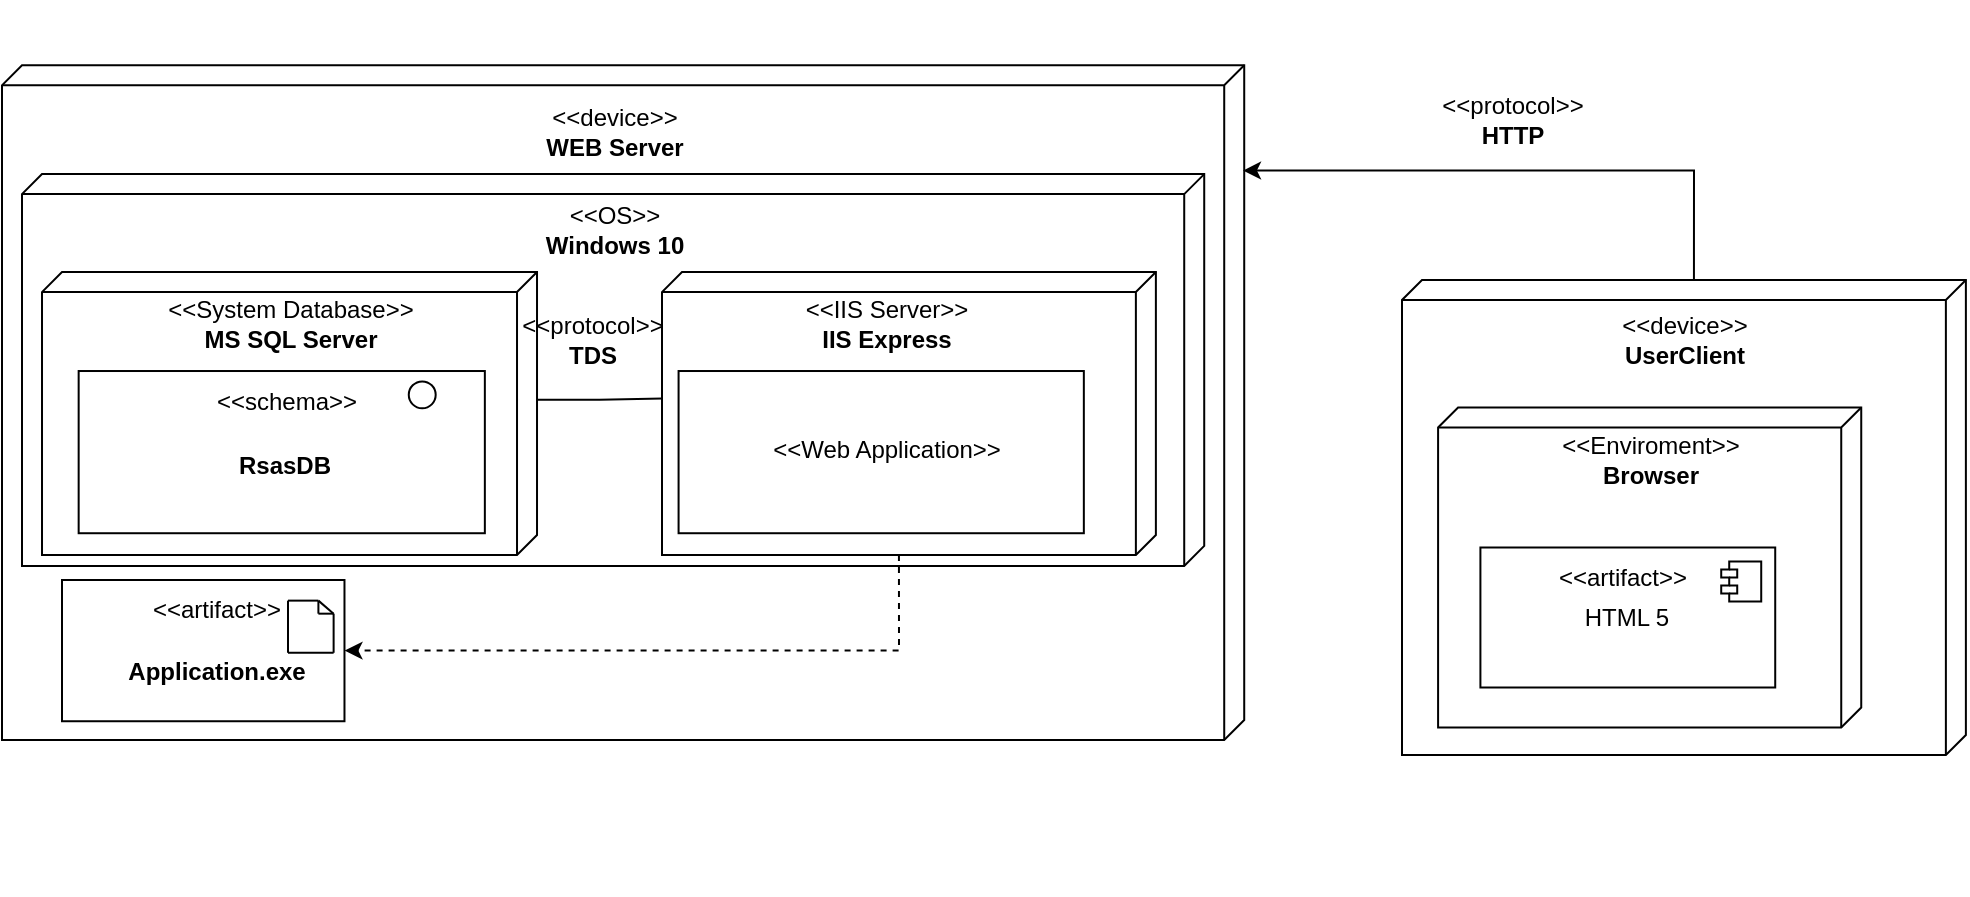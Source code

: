 <mxfile version="27.0.6" pages="2">
  <diagram name="A1" id="ww0GI8a_yRvkSW1stwAW">
    <mxGraphModel dx="1783" dy="2593" grid="1" gridSize="10" guides="1" tooltips="1" connect="1" arrows="1" fold="1" page="1" pageScale="1" pageWidth="2336" pageHeight="1654" math="0" shadow="0">
      <root>
        <mxCell id="0" />
        <mxCell id="1" parent="0" />
        <mxCell id="sbiEeKTpQW-TabZ8rjMZ-9" value="" style="group" parent="1" vertex="1" connectable="0">
          <mxGeometry x="480" y="-30" width="760" height="370" as="geometry" />
        </mxCell>
        <mxCell id="sbiEeKTpQW-TabZ8rjMZ-10" value="" style="group" parent="sbiEeKTpQW-TabZ8rjMZ-9" vertex="1" connectable="0">
          <mxGeometry x="21.111" y="65.294" width="717.78" height="304.706" as="geometry" />
        </mxCell>
        <mxCell id="sbiEeKTpQW-TabZ8rjMZ-5" value="" style="verticalAlign=top;align=left;spacingTop=8;spacingLeft=2;spacingRight=12;shape=cube;size=10;direction=south;fontStyle=4;html=1;whiteSpace=wrap;" parent="sbiEeKTpQW-TabZ8rjMZ-10" vertex="1">
          <mxGeometry x="-21.11" y="-32.647" width="621.11" height="337.353" as="geometry" />
        </mxCell>
        <mxCell id="sbiEeKTpQW-TabZ8rjMZ-11" value="" style="verticalAlign=top;align=left;spacingTop=8;spacingLeft=2;spacingRight=12;shape=cube;size=10;direction=south;fontStyle=4;html=1;whiteSpace=wrap;" parent="sbiEeKTpQW-TabZ8rjMZ-10" vertex="1">
          <mxGeometry x="-11.11" y="21.765" width="591.11" height="195.882" as="geometry" />
        </mxCell>
        <mxCell id="sbiEeKTpQW-TabZ8rjMZ-12" value="&amp;lt;&amp;lt;OS&amp;gt;&amp;gt;&lt;br style=&quot;border-color: var(--border-color); text-align: left;&quot;&gt;&lt;span style=&quot;text-align: left;&quot;&gt;&lt;b&gt;Windows 10&lt;/b&gt;&lt;/span&gt;" style="text;html=1;align=center;verticalAlign=middle;resizable=0;points=[];autosize=1;strokeColor=none;fillColor=none;" parent="sbiEeKTpQW-TabZ8rjMZ-10" vertex="1">
          <mxGeometry x="239.443" y="29.62" width="90" height="40" as="geometry" />
        </mxCell>
        <mxCell id="sbiEeKTpQW-TabZ8rjMZ-13" value="" style="group" parent="sbiEeKTpQW-TabZ8rjMZ-10" vertex="1" connectable="0">
          <mxGeometry x="-1.11" y="70.735" width="269.9" height="141.471" as="geometry" />
        </mxCell>
        <mxCell id="sbiEeKTpQW-TabZ8rjMZ-14" value="" style="verticalAlign=top;align=left;spacingTop=8;spacingLeft=2;spacingRight=12;shape=cube;size=10;direction=south;fontStyle=4;html=1;whiteSpace=wrap;" parent="sbiEeKTpQW-TabZ8rjMZ-13" vertex="1">
          <mxGeometry width="247.505" height="141.471" as="geometry" />
        </mxCell>
        <mxCell id="sbiEeKTpQW-TabZ8rjMZ-15" value="&amp;lt;&amp;lt;System Database&amp;gt;&amp;gt;&lt;br style=&quot;border-color: var(--border-color); text-align: left;&quot;&gt;&lt;span style=&quot;text-align: left;&quot;&gt;&lt;b style=&quot;&quot;&gt;MS SQL Server&lt;/b&gt;&lt;/span&gt;" style="text;html=1;align=center;verticalAlign=middle;resizable=0;points=[];autosize=1;strokeColor=none;fillColor=none;" parent="sbiEeKTpQW-TabZ8rjMZ-13" vertex="1">
          <mxGeometry x="48.595" y="5.957" width="150" height="40" as="geometry" />
        </mxCell>
        <mxCell id="sbiEeKTpQW-TabZ8rjMZ-16" value="" style="rounded=0;whiteSpace=wrap;html=1;" parent="sbiEeKTpQW-TabZ8rjMZ-13" vertex="1">
          <mxGeometry x="18.33" y="49.482" width="203.097" height="81.106" as="geometry" />
        </mxCell>
        <mxCell id="sbiEeKTpQW-TabZ8rjMZ-17" value="&amp;lt;&amp;lt;schema&amp;gt;&amp;gt;" style="text;html=1;align=center;verticalAlign=middle;resizable=0;points=[];autosize=1;strokeColor=none;fillColor=none;" parent="sbiEeKTpQW-TabZ8rjMZ-13" vertex="1">
          <mxGeometry x="76.559" y="49.481" width="90" height="30" as="geometry" />
        </mxCell>
        <mxCell id="sbiEeKTpQW-TabZ8rjMZ-18" value="&lt;b&gt;RsasDB&lt;/b&gt;" style="text;html=1;align=center;verticalAlign=middle;resizable=0;points=[];autosize=1;strokeColor=none;fillColor=none;" parent="sbiEeKTpQW-TabZ8rjMZ-13" vertex="1">
          <mxGeometry x="86.002" y="82.129" width="70" height="30" as="geometry" />
        </mxCell>
        <mxCell id="sbiEeKTpQW-TabZ8rjMZ-19" value="" style="ellipse;whiteSpace=wrap;html=1;aspect=fixed;" parent="sbiEeKTpQW-TabZ8rjMZ-13" vertex="1">
          <mxGeometry x="183.38" y="54.662" width="13.467" height="13.467" as="geometry" />
        </mxCell>
        <mxCell id="gLFFa90GioQVnm9RM8TR-1" value="" style="group" vertex="1" connectable="0" parent="sbiEeKTpQW-TabZ8rjMZ-10">
          <mxGeometry x="298.89" y="70.735" width="269.28" height="141.471" as="geometry" />
        </mxCell>
        <mxCell id="gLFFa90GioQVnm9RM8TR-2" value="" style="verticalAlign=top;align=left;spacingTop=8;spacingLeft=2;spacingRight=12;shape=cube;size=10;direction=south;fontStyle=4;html=1;whiteSpace=wrap;" vertex="1" parent="gLFFa90GioQVnm9RM8TR-1">
          <mxGeometry x="10" width="246.937" height="141.471" as="geometry" />
        </mxCell>
        <mxCell id="gLFFa90GioQVnm9RM8TR-3" value="&amp;lt;&amp;lt;IIS Server&amp;gt;&amp;gt;&lt;br style=&quot;border-color: var(--border-color); text-align: left;&quot;&gt;&lt;span style=&quot;text-align: left;&quot;&gt;&lt;b style=&quot;&quot;&gt;IIS Express&lt;/b&gt;&lt;/span&gt;" style="text;html=1;align=center;verticalAlign=middle;resizable=0;points=[];autosize=1;strokeColor=none;fillColor=none;" vertex="1" parent="gLFFa90GioQVnm9RM8TR-1">
          <mxGeometry x="71.574" y="5.957" width="100" height="40" as="geometry" />
        </mxCell>
        <mxCell id="gLFFa90GioQVnm9RM8TR-4" value="" style="rounded=0;whiteSpace=wrap;html=1;" vertex="1" parent="gLFFa90GioQVnm9RM8TR-1">
          <mxGeometry x="18.288" y="49.482" width="202.631" height="81.106" as="geometry" />
        </mxCell>
        <mxCell id="gLFFa90GioQVnm9RM8TR-5" value="&amp;lt;&amp;lt;Web Application&amp;gt;&amp;gt;" style="text;html=1;align=center;verticalAlign=middle;resizable=0;points=[];autosize=1;strokeColor=none;fillColor=none;" vertex="1" parent="gLFFa90GioQVnm9RM8TR-1">
          <mxGeometry x="52.366" y="73.717" width="140" height="30" as="geometry" />
        </mxCell>
        <mxCell id="_3QEUSsZ60DWSsh8p1lu-1" style="edgeStyle=orthogonalEdgeStyle;rounded=0;orthogonalLoop=1;jettySize=auto;html=1;endArrow=none;endFill=0;strokeWidth=1;exitX=0;exitY=0;exitDx=63.824;exitDy=0;exitPerimeter=0;entryX=0.447;entryY=0.999;entryDx=0;entryDy=0;entryPerimeter=0;" parent="sbiEeKTpQW-TabZ8rjMZ-10" source="sbiEeKTpQW-TabZ8rjMZ-14" target="gLFFa90GioQVnm9RM8TR-2" edge="1">
          <mxGeometry relative="1" as="geometry">
            <Array as="points" />
          </mxGeometry>
        </mxCell>
        <mxCell id="sbiEeKTpQW-TabZ8rjMZ-62" value="&amp;lt;&amp;lt;protocol&amp;gt;&amp;gt;&lt;br&gt;&lt;b&gt;TDS&lt;/b&gt;" style="text;html=1;align=center;verticalAlign=middle;resizable=0;points=[];autosize=1;strokeColor=none;fillColor=none;" parent="sbiEeKTpQW-TabZ8rjMZ-10" vertex="1">
          <mxGeometry x="228.889" y="84.704" width="90" height="40" as="geometry" />
        </mxCell>
        <mxCell id="sbiEeKTpQW-TabZ8rjMZ-6" value="&amp;lt;&amp;lt;device&amp;gt;&amp;gt;&lt;br style=&quot;border-color: var(--border-color); text-align: left;&quot;&gt;&lt;span style=&quot;text-align: left;&quot;&gt;&lt;b&gt;WEB Server&lt;/b&gt;&lt;/span&gt;" style="text;html=1;align=center;verticalAlign=middle;resizable=0;points=[];autosize=1;strokeColor=none;fillColor=none;" parent="sbiEeKTpQW-TabZ8rjMZ-10" vertex="1">
          <mxGeometry x="239.443" y="-19.342" width="90" height="40" as="geometry" />
        </mxCell>
        <mxCell id="sbiEeKTpQW-TabZ8rjMZ-44" style="edgeStyle=orthogonalEdgeStyle;rounded=0;orthogonalLoop=1;jettySize=auto;html=1;dashed=1;exitX=0;exitY=0;exitDx=141.471;exitDy=128.468;exitPerimeter=0;entryX=1;entryY=0.5;entryDx=0;entryDy=0;" parent="1" source="gLFFa90GioQVnm9RM8TR-2" target="gLFFa90GioQVnm9RM8TR-8" edge="1">
          <mxGeometry relative="1" as="geometry">
            <Array as="points">
              <mxPoint x="929" y="295" />
            </Array>
          </mxGeometry>
        </mxCell>
        <mxCell id="gLFFa90GioQVnm9RM8TR-19" value="" style="group" vertex="1" connectable="0" parent="1">
          <mxGeometry x="510" y="260" width="141.24" height="70.62" as="geometry" />
        </mxCell>
        <mxCell id="gLFFa90GioQVnm9RM8TR-8" value="" style="rounded=0;whiteSpace=wrap;html=1;container=1;" vertex="1" parent="gLFFa90GioQVnm9RM8TR-19">
          <mxGeometry width="141.24" height="70.62" as="geometry" />
        </mxCell>
        <mxCell id="gLFFa90GioQVnm9RM8TR-18" value="&lt;b&gt;Application.exe&lt;/b&gt;" style="text;html=1;align=center;verticalAlign=middle;resizable=0;points=[];autosize=1;strokeColor=none;fillColor=none;" vertex="1" parent="gLFFa90GioQVnm9RM8TR-8">
          <mxGeometry x="21.506" y="30.618" width="110" height="30" as="geometry" />
        </mxCell>
        <mxCell id="gLFFa90GioQVnm9RM8TR-9" value="&amp;lt;&amp;lt;artifact&amp;gt;&amp;gt;" style="text;html=1;align=center;verticalAlign=middle;resizable=0;points=[];autosize=1;strokeColor=none;fillColor=none;" vertex="1" parent="gLFFa90GioQVnm9RM8TR-19">
          <mxGeometry x="31.507" width="90" height="30" as="geometry" />
        </mxCell>
        <mxCell id="gLFFa90GioQVnm9RM8TR-10" value="" style="group" vertex="1" connectable="0" parent="gLFFa90GioQVnm9RM8TR-19">
          <mxGeometry x="112.992" y="10.317" width="22.816" height="26.075" as="geometry" />
        </mxCell>
        <mxCell id="gLFFa90GioQVnm9RM8TR-11" value="" style="endArrow=none;html=1;rounded=0;movable=1;resizable=1;rotatable=1;deletable=1;editable=1;locked=0;connectable=1;" edge="1" parent="gLFFa90GioQVnm9RM8TR-10">
          <mxGeometry width="50" height="50" relative="1" as="geometry">
            <mxPoint y="26.075" as="sourcePoint" />
            <mxPoint as="targetPoint" />
          </mxGeometry>
        </mxCell>
        <mxCell id="gLFFa90GioQVnm9RM8TR-12" value="" style="endArrow=none;html=1;rounded=0;movable=1;resizable=1;rotatable=1;deletable=1;editable=1;locked=0;connectable=1;" edge="1" parent="gLFFa90GioQVnm9RM8TR-10">
          <mxGeometry width="50" height="50" relative="1" as="geometry">
            <mxPoint x="22.816" y="26.075" as="sourcePoint" />
            <mxPoint y="26.075" as="targetPoint" />
          </mxGeometry>
        </mxCell>
        <mxCell id="gLFFa90GioQVnm9RM8TR-13" value="" style="endArrow=none;html=1;rounded=0;movable=1;resizable=1;rotatable=1;deletable=1;editable=1;locked=0;connectable=1;" edge="1" parent="gLFFa90GioQVnm9RM8TR-10">
          <mxGeometry width="50" height="50" relative="1" as="geometry">
            <mxPoint x="22.816" y="26.075" as="sourcePoint" />
            <mxPoint x="22.816" y="6.519" as="targetPoint" />
          </mxGeometry>
        </mxCell>
        <mxCell id="gLFFa90GioQVnm9RM8TR-14" value="" style="endArrow=none;html=1;rounded=0;movable=1;resizable=1;rotatable=1;deletable=1;editable=1;locked=0;connectable=1;" edge="1" parent="gLFFa90GioQVnm9RM8TR-10">
          <mxGeometry width="50" height="50" relative="1" as="geometry">
            <mxPoint x="15.21" as="sourcePoint" />
            <mxPoint as="targetPoint" />
          </mxGeometry>
        </mxCell>
        <mxCell id="gLFFa90GioQVnm9RM8TR-15" value="" style="endArrow=none;html=1;rounded=0;movable=1;resizable=1;rotatable=1;deletable=1;editable=1;locked=0;connectable=1;" edge="1" parent="gLFFa90GioQVnm9RM8TR-10">
          <mxGeometry width="50" height="50" relative="1" as="geometry">
            <mxPoint x="22.816" y="6.519" as="sourcePoint" />
            <mxPoint x="15.21" as="targetPoint" />
          </mxGeometry>
        </mxCell>
        <mxCell id="gLFFa90GioQVnm9RM8TR-16" value="" style="endArrow=none;html=1;rounded=0;movable=1;resizable=1;rotatable=1;deletable=1;editable=1;locked=0;connectable=1;" edge="1" parent="gLFFa90GioQVnm9RM8TR-10">
          <mxGeometry width="50" height="50" relative="1" as="geometry">
            <mxPoint x="15.21" y="6.519" as="sourcePoint" />
            <mxPoint x="22.816" y="6.519" as="targetPoint" />
          </mxGeometry>
        </mxCell>
        <mxCell id="gLFFa90GioQVnm9RM8TR-17" value="" style="endArrow=none;html=1;rounded=0;movable=1;resizable=1;rotatable=1;deletable=1;editable=1;locked=0;connectable=1;" edge="1" parent="gLFFa90GioQVnm9RM8TR-10">
          <mxGeometry width="50" height="50" relative="1" as="geometry">
            <mxPoint x="15.21" y="6.519" as="sourcePoint" />
            <mxPoint x="15.21" as="targetPoint" />
          </mxGeometry>
        </mxCell>
        <mxCell id="gLFFa90GioQVnm9RM8TR-21" value="" style="group" vertex="1" connectable="0" parent="1">
          <mxGeometry x="1160" y="130" width="290" height="287.5" as="geometry" />
        </mxCell>
        <mxCell id="gLFFa90GioQVnm9RM8TR-22" value="" style="verticalAlign=top;align=left;spacingTop=8;spacingLeft=2;spacingRight=12;shape=cube;size=10;direction=south;fontStyle=4;html=1;whiteSpace=wrap;" vertex="1" parent="gLFFa90GioQVnm9RM8TR-21">
          <mxGeometry x="20" y="-20" width="281.944" height="237.5" as="geometry" />
        </mxCell>
        <mxCell id="gLFFa90GioQVnm9RM8TR-23" value="&amp;lt;&amp;lt;device&amp;gt;&amp;gt;&lt;br style=&quot;border-color: var(--border-color); text-align: left;&quot;&gt;&lt;span style=&quot;text-align: left;&quot;&gt;&lt;b&gt;UserClient&lt;/b&gt;&lt;/span&gt;" style="text;html=1;align=center;verticalAlign=middle;resizable=0;points=[];autosize=1;strokeColor=none;fillColor=none;" vertex="1" parent="gLFFa90GioQVnm9RM8TR-21">
          <mxGeometry x="115.972" y="-10" width="90" height="40" as="geometry" />
        </mxCell>
        <mxCell id="gLFFa90GioQVnm9RM8TR-24" value="" style="group" vertex="1" connectable="0" parent="gLFFa90GioQVnm9RM8TR-21">
          <mxGeometry x="38.05" y="43.75" width="253.89" height="160" as="geometry" />
        </mxCell>
        <mxCell id="gLFFa90GioQVnm9RM8TR-25" value="" style="verticalAlign=top;align=left;spacingTop=8;spacingLeft=2;spacingRight=12;shape=cube;size=10;direction=south;fontStyle=4;html=1;whiteSpace=wrap;" vertex="1" parent="gLFFa90GioQVnm9RM8TR-24">
          <mxGeometry width="211.575" height="160" as="geometry" />
        </mxCell>
        <mxCell id="gLFFa90GioQVnm9RM8TR-26" value="&amp;lt;&amp;lt;Enviroment&amp;gt;&amp;gt;&lt;br style=&quot;border-color: var(--border-color); text-align: left;&quot;&gt;&lt;span style=&quot;text-align: left;&quot;&gt;&lt;b style=&quot;&quot;&gt;Browser&lt;/b&gt;&lt;/span&gt;" style="text;html=1;align=center;verticalAlign=middle;resizable=0;points=[];autosize=1;strokeColor=none;fillColor=none;" vertex="1" parent="gLFFa90GioQVnm9RM8TR-24">
          <mxGeometry x="50.792" y="6.737" width="110" height="40" as="geometry" />
        </mxCell>
        <mxCell id="gLFFa90GioQVnm9RM8TR-27" value="HTML 5" style="html=1;dropTarget=0;whiteSpace=wrap;" vertex="1" parent="gLFFa90GioQVnm9RM8TR-24">
          <mxGeometry x="21.157" y="70" width="147.404" height="70" as="geometry" />
        </mxCell>
        <mxCell id="gLFFa90GioQVnm9RM8TR-28" value="" style="shape=module;jettyWidth=8;jettyHeight=4;" vertex="1" parent="gLFFa90GioQVnm9RM8TR-27">
          <mxGeometry x="1" width="20" height="20" relative="1" as="geometry">
            <mxPoint x="-27" y="7" as="offset" />
          </mxGeometry>
        </mxCell>
        <mxCell id="gLFFa90GioQVnm9RM8TR-29" value="&amp;lt;&amp;lt;artifact&amp;gt;&amp;gt;" style="text;html=1;align=center;verticalAlign=middle;resizable=0;points=[];autosize=1;strokeColor=none;fillColor=none;" vertex="1" parent="gLFFa90GioQVnm9RM8TR-24">
          <mxGeometry x="47.259" y="70" width="90" height="30" as="geometry" />
        </mxCell>
        <mxCell id="gLFFa90GioQVnm9RM8TR-30" value="&amp;lt;&amp;lt;protocol&amp;gt;&amp;gt;&lt;br&gt;&lt;b&gt;HTTP&lt;/b&gt;" style="text;html=1;align=center;verticalAlign=middle;resizable=0;points=[];autosize=1;strokeColor=none;fillColor=none;" vertex="1" parent="1">
          <mxGeometry x="1190" y="10" width="90" height="40" as="geometry" />
        </mxCell>
        <mxCell id="gLFFa90GioQVnm9RM8TR-31" style="edgeStyle=orthogonalEdgeStyle;rounded=0;orthogonalLoop=1;jettySize=auto;html=1;entryX=0.156;entryY=0.001;entryDx=0;entryDy=0;entryPerimeter=0;exitX=0;exitY=0;exitDx=0;exitDy=135.972;exitPerimeter=0;" edge="1" parent="1" source="gLFFa90GioQVnm9RM8TR-22" target="sbiEeKTpQW-TabZ8rjMZ-5">
          <mxGeometry relative="1" as="geometry" />
        </mxCell>
      </root>
    </mxGraphModel>
  </diagram>
  <diagram id="KRT4Df9rJVoEputBXky3" name="A4">
    <mxGraphModel dx="1678" dy="884" grid="1" gridSize="10" guides="1" tooltips="1" connect="1" arrows="1" fold="1" page="1" pageScale="1" pageWidth="1169" pageHeight="1654" math="0" shadow="0">
      <root>
        <mxCell id="0" />
        <mxCell id="1" parent="0" />
        <mxCell id="J3Nms8Rj6mG_qac6PS2b-1" value="" style="group" vertex="1" connectable="0" parent="1">
          <mxGeometry x="190" y="80" width="760" height="370" as="geometry" />
        </mxCell>
        <mxCell id="J3Nms8Rj6mG_qac6PS2b-2" value="" style="group" vertex="1" connectable="0" parent="J3Nms8Rj6mG_qac6PS2b-1">
          <mxGeometry x="21.111" y="65.294" width="717.78" height="304.706" as="geometry" />
        </mxCell>
        <mxCell id="J3Nms8Rj6mG_qac6PS2b-3" value="" style="verticalAlign=top;align=left;spacingTop=8;spacingLeft=2;spacingRight=12;shape=cube;size=10;direction=south;fontStyle=4;html=1;whiteSpace=wrap;" vertex="1" parent="J3Nms8Rj6mG_qac6PS2b-2">
          <mxGeometry x="-21.11" y="-32.647" width="621.11" height="337.353" as="geometry" />
        </mxCell>
        <mxCell id="J3Nms8Rj6mG_qac6PS2b-4" value="" style="verticalAlign=top;align=left;spacingTop=8;spacingLeft=2;spacingRight=12;shape=cube;size=10;direction=south;fontStyle=4;html=1;whiteSpace=wrap;" vertex="1" parent="J3Nms8Rj6mG_qac6PS2b-2">
          <mxGeometry x="-11.11" y="21.765" width="591.11" height="195.882" as="geometry" />
        </mxCell>
        <mxCell id="J3Nms8Rj6mG_qac6PS2b-5" value="&amp;lt;&amp;lt;OS&amp;gt;&amp;gt;&lt;br style=&quot;border-color: var(--border-color); text-align: left;&quot;&gt;&lt;span style=&quot;text-align: left;&quot;&gt;&lt;b&gt;Windows 10&lt;/b&gt;&lt;/span&gt;" style="text;html=1;align=center;verticalAlign=middle;resizable=0;points=[];autosize=1;strokeColor=none;fillColor=none;" vertex="1" parent="J3Nms8Rj6mG_qac6PS2b-2">
          <mxGeometry x="239.443" y="29.62" width="90" height="40" as="geometry" />
        </mxCell>
        <mxCell id="J3Nms8Rj6mG_qac6PS2b-6" value="" style="group" vertex="1" connectable="0" parent="J3Nms8Rj6mG_qac6PS2b-2">
          <mxGeometry x="-1.11" y="70.735" width="269.9" height="141.471" as="geometry" />
        </mxCell>
        <mxCell id="J3Nms8Rj6mG_qac6PS2b-7" value="" style="verticalAlign=top;align=left;spacingTop=8;spacingLeft=2;spacingRight=12;shape=cube;size=10;direction=south;fontStyle=4;html=1;whiteSpace=wrap;" vertex="1" parent="J3Nms8Rj6mG_qac6PS2b-6">
          <mxGeometry width="247.505" height="141.471" as="geometry" />
        </mxCell>
        <mxCell id="J3Nms8Rj6mG_qac6PS2b-8" value="&amp;lt;&amp;lt;System Database&amp;gt;&amp;gt;&lt;br style=&quot;border-color: var(--border-color); text-align: left;&quot;&gt;&lt;span style=&quot;text-align: left;&quot;&gt;&lt;b style=&quot;&quot;&gt;MS SQL Server&lt;/b&gt;&lt;/span&gt;" style="text;html=1;align=center;verticalAlign=middle;resizable=0;points=[];autosize=1;strokeColor=none;fillColor=none;" vertex="1" parent="J3Nms8Rj6mG_qac6PS2b-6">
          <mxGeometry x="48.595" y="5.957" width="150" height="40" as="geometry" />
        </mxCell>
        <mxCell id="J3Nms8Rj6mG_qac6PS2b-9" value="" style="rounded=0;whiteSpace=wrap;html=1;" vertex="1" parent="J3Nms8Rj6mG_qac6PS2b-6">
          <mxGeometry x="18.33" y="49.482" width="203.097" height="81.106" as="geometry" />
        </mxCell>
        <mxCell id="J3Nms8Rj6mG_qac6PS2b-10" value="&amp;lt;&amp;lt;schema&amp;gt;&amp;gt;" style="text;html=1;align=center;verticalAlign=middle;resizable=0;points=[];autosize=1;strokeColor=none;fillColor=none;" vertex="1" parent="J3Nms8Rj6mG_qac6PS2b-6">
          <mxGeometry x="76.559" y="49.481" width="90" height="30" as="geometry" />
        </mxCell>
        <mxCell id="J3Nms8Rj6mG_qac6PS2b-11" value="&lt;b&gt;RsasDB&lt;/b&gt;" style="text;html=1;align=center;verticalAlign=middle;resizable=0;points=[];autosize=1;strokeColor=none;fillColor=none;" vertex="1" parent="J3Nms8Rj6mG_qac6PS2b-6">
          <mxGeometry x="86.002" y="82.129" width="70" height="30" as="geometry" />
        </mxCell>
        <mxCell id="J3Nms8Rj6mG_qac6PS2b-12" value="" style="ellipse;whiteSpace=wrap;html=1;aspect=fixed;" vertex="1" parent="J3Nms8Rj6mG_qac6PS2b-6">
          <mxGeometry x="183.38" y="54.662" width="13.467" height="13.467" as="geometry" />
        </mxCell>
        <mxCell id="J3Nms8Rj6mG_qac6PS2b-13" value="" style="group" vertex="1" connectable="0" parent="J3Nms8Rj6mG_qac6PS2b-2">
          <mxGeometry x="298.89" y="70.735" width="269.28" height="141.471" as="geometry" />
        </mxCell>
        <mxCell id="J3Nms8Rj6mG_qac6PS2b-14" value="" style="verticalAlign=top;align=left;spacingTop=8;spacingLeft=2;spacingRight=12;shape=cube;size=10;direction=south;fontStyle=4;html=1;whiteSpace=wrap;" vertex="1" parent="J3Nms8Rj6mG_qac6PS2b-13">
          <mxGeometry x="10" width="246.937" height="141.471" as="geometry" />
        </mxCell>
        <mxCell id="J3Nms8Rj6mG_qac6PS2b-15" value="&amp;lt;&amp;lt;IIS Server&amp;gt;&amp;gt;&lt;br style=&quot;border-color: var(--border-color); text-align: left;&quot;&gt;&lt;span style=&quot;text-align: left;&quot;&gt;&lt;b style=&quot;&quot;&gt;IIS Express&lt;/b&gt;&lt;/span&gt;" style="text;html=1;align=center;verticalAlign=middle;resizable=0;points=[];autosize=1;strokeColor=none;fillColor=none;" vertex="1" parent="J3Nms8Rj6mG_qac6PS2b-13">
          <mxGeometry x="71.574" y="5.957" width="100" height="40" as="geometry" />
        </mxCell>
        <mxCell id="J3Nms8Rj6mG_qac6PS2b-16" value="" style="rounded=0;whiteSpace=wrap;html=1;" vertex="1" parent="J3Nms8Rj6mG_qac6PS2b-13">
          <mxGeometry x="18.288" y="49.482" width="202.631" height="81.106" as="geometry" />
        </mxCell>
        <mxCell id="J3Nms8Rj6mG_qac6PS2b-17" value="&amp;lt;&amp;lt;Web Application&amp;gt;&amp;gt;" style="text;html=1;align=center;verticalAlign=middle;resizable=0;points=[];autosize=1;strokeColor=none;fillColor=none;" vertex="1" parent="J3Nms8Rj6mG_qac6PS2b-13">
          <mxGeometry x="52.366" y="73.717" width="140" height="30" as="geometry" />
        </mxCell>
        <mxCell id="J3Nms8Rj6mG_qac6PS2b-18" style="edgeStyle=orthogonalEdgeStyle;rounded=0;orthogonalLoop=1;jettySize=auto;html=1;endArrow=none;endFill=0;strokeWidth=1;exitX=0;exitY=0;exitDx=63.824;exitDy=0;exitPerimeter=0;entryX=0.447;entryY=0.999;entryDx=0;entryDy=0;entryPerimeter=0;" edge="1" parent="J3Nms8Rj6mG_qac6PS2b-2" source="J3Nms8Rj6mG_qac6PS2b-7" target="J3Nms8Rj6mG_qac6PS2b-14">
          <mxGeometry relative="1" as="geometry">
            <Array as="points" />
          </mxGeometry>
        </mxCell>
        <mxCell id="J3Nms8Rj6mG_qac6PS2b-19" value="&amp;lt;&amp;lt;protocol&amp;gt;&amp;gt;&lt;br&gt;&lt;b&gt;TDS&lt;/b&gt;" style="text;html=1;align=center;verticalAlign=middle;resizable=0;points=[];autosize=1;strokeColor=none;fillColor=none;" vertex="1" parent="J3Nms8Rj6mG_qac6PS2b-2">
          <mxGeometry x="228.889" y="84.704" width="90" height="40" as="geometry" />
        </mxCell>
        <mxCell id="J3Nms8Rj6mG_qac6PS2b-20" value="&amp;lt;&amp;lt;device&amp;gt;&amp;gt;&lt;br style=&quot;border-color: var(--border-color); text-align: left;&quot;&gt;&lt;span style=&quot;text-align: left;&quot;&gt;&lt;b&gt;WEB Server&lt;/b&gt;&lt;/span&gt;" style="text;html=1;align=center;verticalAlign=middle;resizable=0;points=[];autosize=1;strokeColor=none;fillColor=none;" vertex="1" parent="J3Nms8Rj6mG_qac6PS2b-2">
          <mxGeometry x="239.443" y="-19.342" width="90" height="40" as="geometry" />
        </mxCell>
        <mxCell id="J3Nms8Rj6mG_qac6PS2b-22" value="" style="group" vertex="1" connectable="0" parent="J3Nms8Rj6mG_qac6PS2b-2">
          <mxGeometry x="48.889" y="224.706" width="141.24" height="70.62" as="geometry" />
        </mxCell>
        <mxCell id="J3Nms8Rj6mG_qac6PS2b-23" value="" style="rounded=0;whiteSpace=wrap;html=1;container=1;" vertex="1" parent="J3Nms8Rj6mG_qac6PS2b-22">
          <mxGeometry width="141.24" height="70.62" as="geometry" />
        </mxCell>
        <mxCell id="J3Nms8Rj6mG_qac6PS2b-24" value="&lt;b&gt;Application.exe&lt;/b&gt;" style="text;html=1;align=center;verticalAlign=middle;resizable=0;points=[];autosize=1;strokeColor=none;fillColor=none;" vertex="1" parent="J3Nms8Rj6mG_qac6PS2b-23">
          <mxGeometry x="21.506" y="30.618" width="110" height="30" as="geometry" />
        </mxCell>
        <mxCell id="J3Nms8Rj6mG_qac6PS2b-25" value="&amp;lt;&amp;lt;artifact&amp;gt;&amp;gt;" style="text;html=1;align=center;verticalAlign=middle;resizable=0;points=[];autosize=1;strokeColor=none;fillColor=none;" vertex="1" parent="J3Nms8Rj6mG_qac6PS2b-22">
          <mxGeometry x="31.507" width="90" height="30" as="geometry" />
        </mxCell>
        <mxCell id="J3Nms8Rj6mG_qac6PS2b-26" value="" style="group" vertex="1" connectable="0" parent="J3Nms8Rj6mG_qac6PS2b-22">
          <mxGeometry x="112.992" y="10.317" width="22.816" height="26.075" as="geometry" />
        </mxCell>
        <mxCell id="J3Nms8Rj6mG_qac6PS2b-27" value="" style="endArrow=none;html=1;rounded=0;movable=1;resizable=1;rotatable=1;deletable=1;editable=1;locked=0;connectable=1;" edge="1" parent="J3Nms8Rj6mG_qac6PS2b-26">
          <mxGeometry width="50" height="50" relative="1" as="geometry">
            <mxPoint y="26.075" as="sourcePoint" />
            <mxPoint as="targetPoint" />
          </mxGeometry>
        </mxCell>
        <mxCell id="J3Nms8Rj6mG_qac6PS2b-28" value="" style="endArrow=none;html=1;rounded=0;movable=1;resizable=1;rotatable=1;deletable=1;editable=1;locked=0;connectable=1;" edge="1" parent="J3Nms8Rj6mG_qac6PS2b-26">
          <mxGeometry width="50" height="50" relative="1" as="geometry">
            <mxPoint x="22.816" y="26.075" as="sourcePoint" />
            <mxPoint y="26.075" as="targetPoint" />
          </mxGeometry>
        </mxCell>
        <mxCell id="J3Nms8Rj6mG_qac6PS2b-29" value="" style="endArrow=none;html=1;rounded=0;movable=1;resizable=1;rotatable=1;deletable=1;editable=1;locked=0;connectable=1;" edge="1" parent="J3Nms8Rj6mG_qac6PS2b-26">
          <mxGeometry width="50" height="50" relative="1" as="geometry">
            <mxPoint x="22.816" y="26.075" as="sourcePoint" />
            <mxPoint x="22.816" y="6.519" as="targetPoint" />
          </mxGeometry>
        </mxCell>
        <mxCell id="J3Nms8Rj6mG_qac6PS2b-30" value="" style="endArrow=none;html=1;rounded=0;movable=1;resizable=1;rotatable=1;deletable=1;editable=1;locked=0;connectable=1;" edge="1" parent="J3Nms8Rj6mG_qac6PS2b-26">
          <mxGeometry width="50" height="50" relative="1" as="geometry">
            <mxPoint x="15.21" as="sourcePoint" />
            <mxPoint as="targetPoint" />
          </mxGeometry>
        </mxCell>
        <mxCell id="J3Nms8Rj6mG_qac6PS2b-31" value="" style="endArrow=none;html=1;rounded=0;movable=1;resizable=1;rotatable=1;deletable=1;editable=1;locked=0;connectable=1;" edge="1" parent="J3Nms8Rj6mG_qac6PS2b-26">
          <mxGeometry width="50" height="50" relative="1" as="geometry">
            <mxPoint x="22.816" y="6.519" as="sourcePoint" />
            <mxPoint x="15.21" as="targetPoint" />
          </mxGeometry>
        </mxCell>
        <mxCell id="J3Nms8Rj6mG_qac6PS2b-32" value="" style="endArrow=none;html=1;rounded=0;movable=1;resizable=1;rotatable=1;deletable=1;editable=1;locked=0;connectable=1;" edge="1" parent="J3Nms8Rj6mG_qac6PS2b-26">
          <mxGeometry width="50" height="50" relative="1" as="geometry">
            <mxPoint x="15.21" y="6.519" as="sourcePoint" />
            <mxPoint x="22.816" y="6.519" as="targetPoint" />
          </mxGeometry>
        </mxCell>
        <mxCell id="J3Nms8Rj6mG_qac6PS2b-33" value="" style="endArrow=none;html=1;rounded=0;movable=1;resizable=1;rotatable=1;deletable=1;editable=1;locked=0;connectable=1;" edge="1" parent="J3Nms8Rj6mG_qac6PS2b-26">
          <mxGeometry width="50" height="50" relative="1" as="geometry">
            <mxPoint x="15.21" y="6.519" as="sourcePoint" />
            <mxPoint x="15.21" as="targetPoint" />
          </mxGeometry>
        </mxCell>
        <mxCell id="J3Nms8Rj6mG_qac6PS2b-21" style="edgeStyle=orthogonalEdgeStyle;rounded=0;orthogonalLoop=1;jettySize=auto;html=1;dashed=1;exitX=0;exitY=0;exitDx=141.471;exitDy=128.468;exitPerimeter=0;entryX=1;entryY=0.5;entryDx=0;entryDy=0;" edge="1" parent="J3Nms8Rj6mG_qac6PS2b-2" source="J3Nms8Rj6mG_qac6PS2b-14" target="J3Nms8Rj6mG_qac6PS2b-23">
          <mxGeometry relative="1" as="geometry">
            <Array as="points">
              <mxPoint x="427.889" y="259.706" />
            </Array>
          </mxGeometry>
        </mxCell>
        <mxCell id="J3Nms8Rj6mG_qac6PS2b-43" value="&amp;lt;&amp;lt;protocol&amp;gt;&amp;gt;&lt;br&gt;&lt;b&gt;HTTP&lt;/b&gt;" style="text;html=1;align=center;verticalAlign=middle;resizable=0;points=[];autosize=1;strokeColor=none;fillColor=none;" vertex="1" parent="1">
          <mxGeometry x="350" y="550" width="90" height="40" as="geometry" />
        </mxCell>
        <mxCell id="J3Nms8Rj6mG_qac6PS2b-44" style="edgeStyle=orthogonalEdgeStyle;rounded=0;orthogonalLoop=1;jettySize=auto;html=1;entryX=0.997;entryY=0.866;entryDx=0;entryDy=0;entryPerimeter=0;exitX=0;exitY=0;exitDx=123.75;exitDy=281.944;exitPerimeter=0;" edge="1" parent="1" source="J3Nms8Rj6mG_qac6PS2b-35" target="J3Nms8Rj6mG_qac6PS2b-3">
          <mxGeometry relative="1" as="geometry">
            <Array as="points">
              <mxPoint x="273" y="594" />
            </Array>
          </mxGeometry>
        </mxCell>
        <mxCell id="J3Nms8Rj6mG_qac6PS2b-35" value="" style="verticalAlign=top;align=left;spacingTop=8;spacingLeft=2;spacingRight=12;shape=cube;size=10;direction=south;fontStyle=4;html=1;whiteSpace=wrap;" vertex="1" parent="1">
          <mxGeometry x="529.17" y="470" width="281.944" height="237.5" as="geometry" />
        </mxCell>
        <mxCell id="J3Nms8Rj6mG_qac6PS2b-36" value="&amp;lt;&amp;lt;device&amp;gt;&amp;gt;&lt;br style=&quot;border-color: var(--border-color); text-align: left;&quot;&gt;&lt;span style=&quot;text-align: left;&quot;&gt;&lt;b&gt;UserClient&lt;/b&gt;&lt;/span&gt;" style="text;html=1;align=center;verticalAlign=middle;resizable=0;points=[];autosize=1;strokeColor=none;fillColor=none;" vertex="1" parent="1">
          <mxGeometry x="625.142" y="480" width="90" height="40" as="geometry" />
        </mxCell>
        <mxCell id="J3Nms8Rj6mG_qac6PS2b-37" value="" style="group" vertex="1" connectable="0" parent="1">
          <mxGeometry x="547.22" y="533.75" width="253.89" height="160" as="geometry" />
        </mxCell>
        <mxCell id="J3Nms8Rj6mG_qac6PS2b-38" value="" style="verticalAlign=top;align=left;spacingTop=8;spacingLeft=2;spacingRight=12;shape=cube;size=10;direction=south;fontStyle=4;html=1;whiteSpace=wrap;" vertex="1" parent="J3Nms8Rj6mG_qac6PS2b-37">
          <mxGeometry width="211.575" height="160" as="geometry" />
        </mxCell>
        <mxCell id="J3Nms8Rj6mG_qac6PS2b-39" value="&amp;lt;&amp;lt;Enviroment&amp;gt;&amp;gt;&lt;br style=&quot;border-color: var(--border-color); text-align: left;&quot;&gt;&lt;span style=&quot;text-align: left;&quot;&gt;&lt;b style=&quot;&quot;&gt;Browser&lt;/b&gt;&lt;/span&gt;" style="text;html=1;align=center;verticalAlign=middle;resizable=0;points=[];autosize=1;strokeColor=none;fillColor=none;" vertex="1" parent="J3Nms8Rj6mG_qac6PS2b-37">
          <mxGeometry x="50.792" y="6.737" width="110" height="40" as="geometry" />
        </mxCell>
        <mxCell id="J3Nms8Rj6mG_qac6PS2b-40" value="HTML 5" style="html=1;dropTarget=0;whiteSpace=wrap;" vertex="1" parent="J3Nms8Rj6mG_qac6PS2b-37">
          <mxGeometry x="21.157" y="70" width="147.404" height="70" as="geometry" />
        </mxCell>
        <mxCell id="J3Nms8Rj6mG_qac6PS2b-41" value="" style="shape=module;jettyWidth=8;jettyHeight=4;" vertex="1" parent="J3Nms8Rj6mG_qac6PS2b-40">
          <mxGeometry x="1" width="20" height="20" relative="1" as="geometry">
            <mxPoint x="-27" y="7" as="offset" />
          </mxGeometry>
        </mxCell>
        <mxCell id="J3Nms8Rj6mG_qac6PS2b-42" value="&amp;lt;&amp;lt;artifact&amp;gt;&amp;gt;" style="text;html=1;align=center;verticalAlign=middle;resizable=0;points=[];autosize=1;strokeColor=none;fillColor=none;" vertex="1" parent="J3Nms8Rj6mG_qac6PS2b-37">
          <mxGeometry x="47.259" y="70" width="90" height="30" as="geometry" />
        </mxCell>
      </root>
    </mxGraphModel>
  </diagram>
</mxfile>
